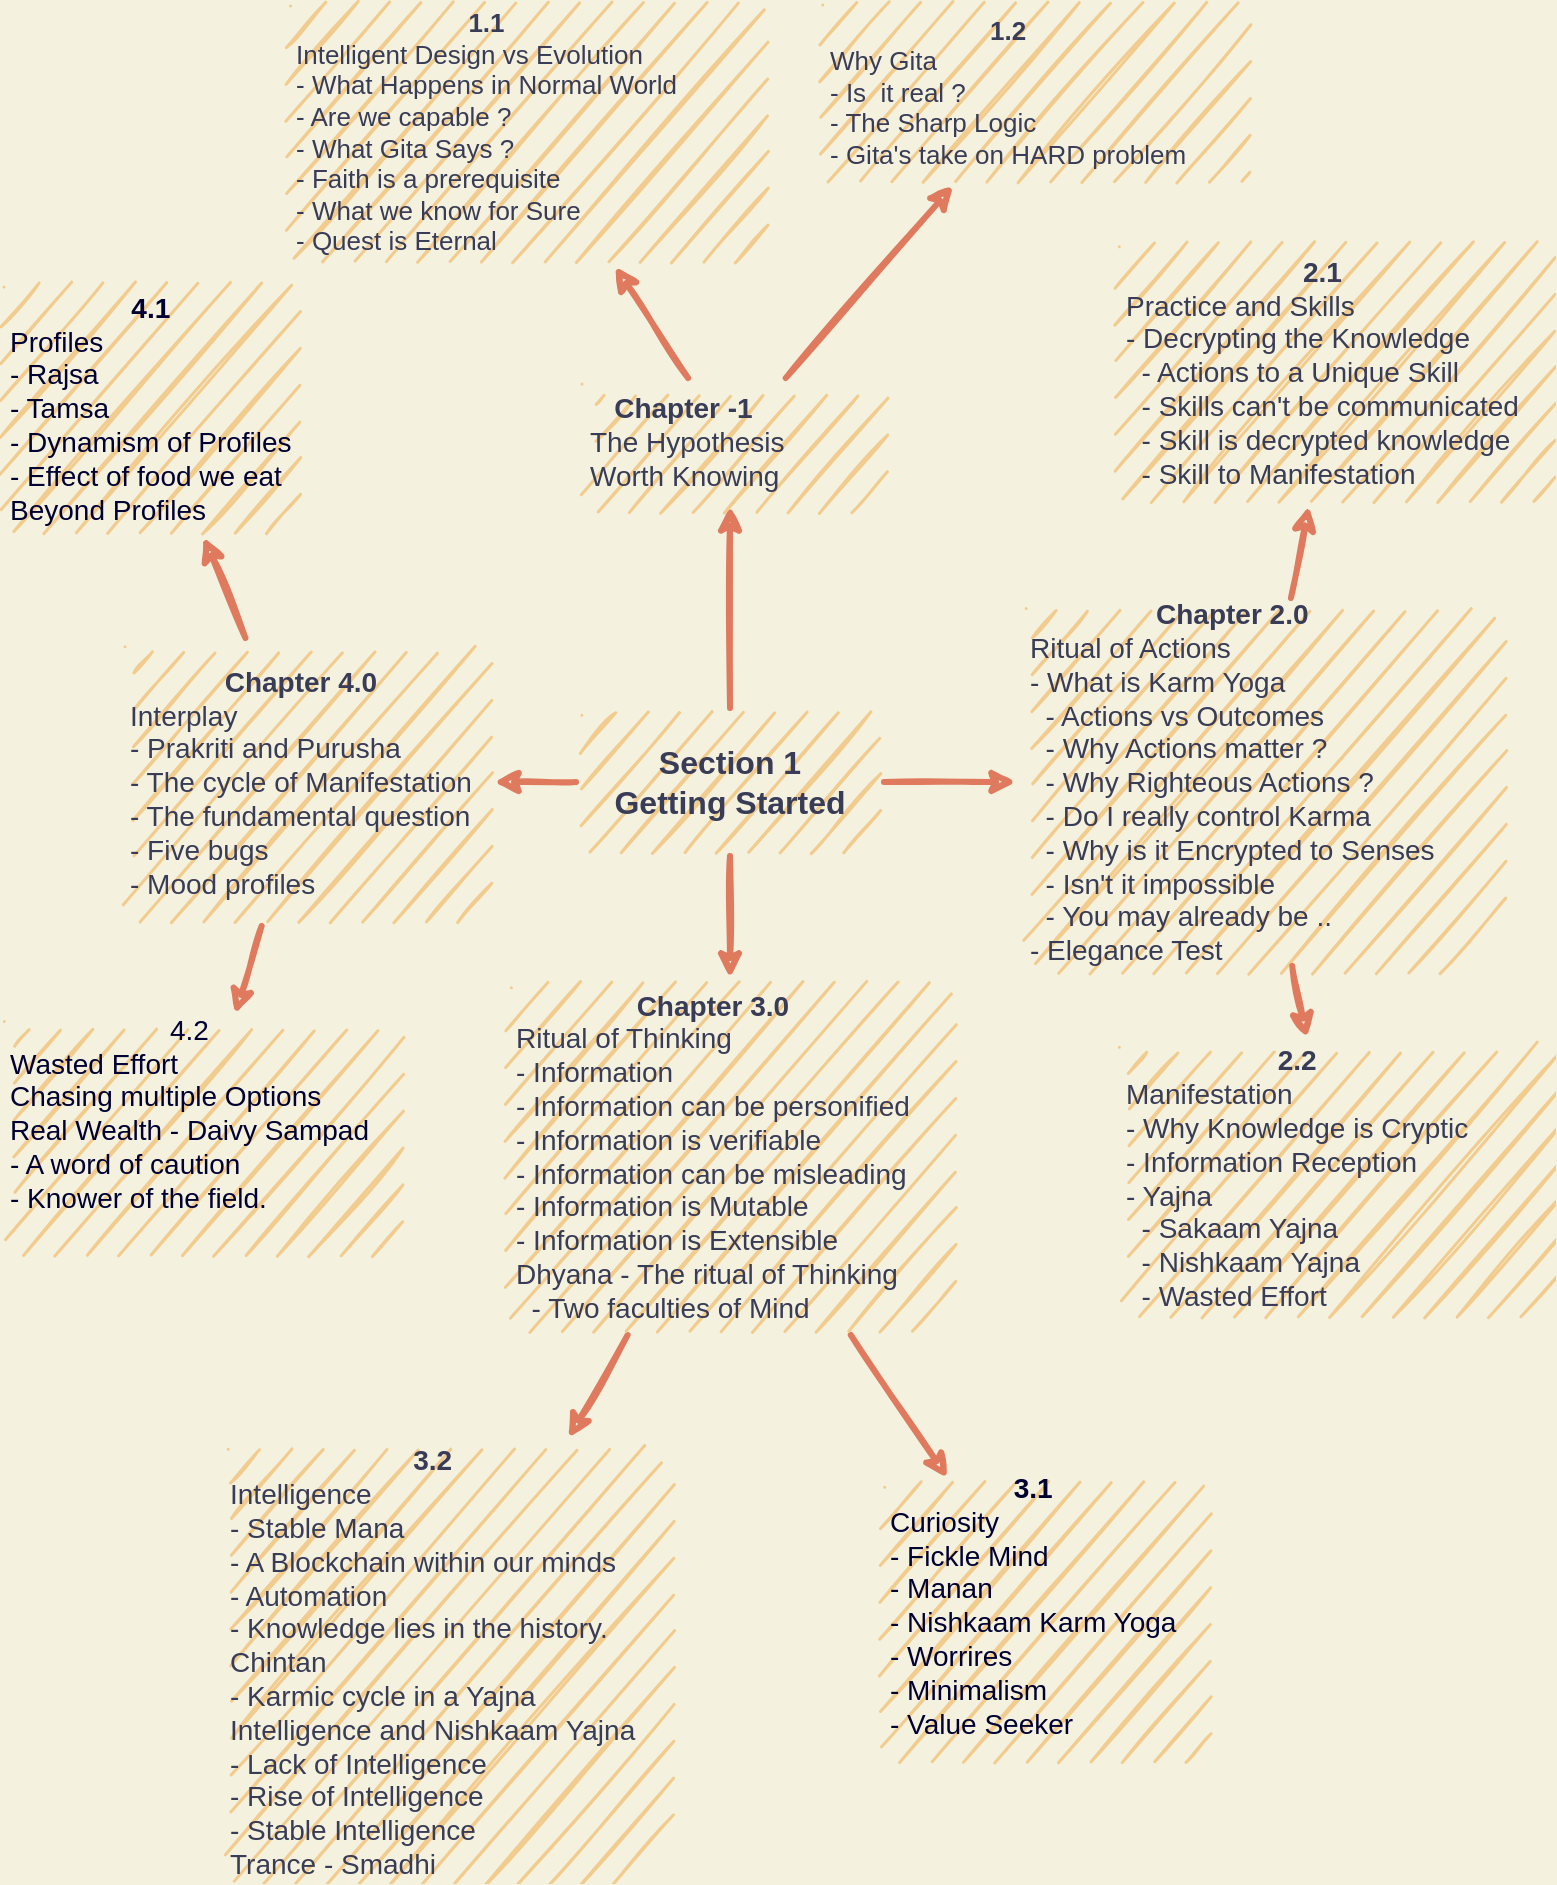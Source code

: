 <mxfile version="14.5.1" type="device" pages="2"><diagram id="6a731a19-8d31-9384-78a2-239565b7b9f0" name="gettingStarted"><mxGraphModel dx="942" dy="650" grid="1" gridSize="10" guides="1" tooltips="1" connect="1" arrows="1" fold="1" page="1" pageScale="1" pageWidth="827" pageHeight="1169" background="#F4F1DE" math="0" shadow="0"><root><mxCell id="0"/><mxCell id="1" parent="0"/><mxCell id="1745" value="" style="edgeStyle=none;rounded=0;jumpStyle=none;html=1;shadow=0;labelBackgroundColor=none;startArrow=none;startFill=0;endArrow=classic;endFill=1;jettySize=auto;orthogonalLoop=1;strokeColor=#E07A5F;strokeWidth=3;fontFamily=Helvetica;fontSize=16;fontColor=#393C56;spacing=5;sketch=1;" parent="1" source="1749" target="1764" edge="1"><mxGeometry relative="1" as="geometry"/></mxCell><mxCell id="1746" value="" style="edgeStyle=none;rounded=0;jumpStyle=none;html=1;shadow=0;labelBackgroundColor=none;startArrow=none;startFill=0;endArrow=classic;endFill=1;jettySize=auto;orthogonalLoop=1;strokeColor=#E07A5F;strokeWidth=3;fontFamily=Helvetica;fontSize=16;fontColor=#393C56;spacing=5;sketch=1;" parent="1" source="1749" target="1771" edge="1"><mxGeometry relative="1" as="geometry"/></mxCell><mxCell id="1747" value="" style="edgeStyle=none;rounded=0;jumpStyle=none;html=1;shadow=0;labelBackgroundColor=none;startArrow=none;startFill=0;endArrow=classic;endFill=1;jettySize=auto;orthogonalLoop=1;strokeColor=#E07A5F;strokeWidth=3;fontFamily=Helvetica;fontSize=16;fontColor=#393C56;spacing=5;sketch=1;" parent="1" source="1749" target="1760" edge="1"><mxGeometry relative="1" as="geometry"/></mxCell><mxCell id="1748" value="" style="edgeStyle=none;rounded=0;jumpStyle=none;html=1;shadow=0;labelBackgroundColor=none;startArrow=none;startFill=0;endArrow=classic;endFill=1;jettySize=auto;orthogonalLoop=1;strokeColor=#E07A5F;strokeWidth=3;fontFamily=Helvetica;fontSize=16;fontColor=#393C56;spacing=5;sketch=1;" parent="1" source="1749" target="1753" edge="1"><mxGeometry relative="1" as="geometry"/></mxCell><mxCell id="1749" value="Section 1&lt;br&gt;Getting Started" style="rounded=1;whiteSpace=wrap;html=1;shadow=0;labelBackgroundColor=none;strokeColor=none;strokeWidth=3;fillColor=#F2CC8F;fontFamily=Helvetica;fontSize=16;fontColor=#393C56;align=center;fontStyle=1;spacing=5;arcSize=7;perimeterSpacing=2;sketch=1;" parent="1" vertex="1"><mxGeometry x="320" y="375" width="150" height="70" as="geometry"/></mxCell><mxCell id="1750" value="" style="edgeStyle=none;rounded=1;jumpStyle=none;html=1;shadow=0;labelBackgroundColor=none;startArrow=none;startFill=0;jettySize=auto;orthogonalLoop=1;strokeColor=#E07A5F;strokeWidth=3;fontFamily=Helvetica;fontSize=14;fontColor=#393C56;spacing=5;fontStyle=1;fillColor=#F2CC8F;sketch=1;" parent="1" source="1753" target="1756" edge="1"><mxGeometry relative="1" as="geometry"/></mxCell><mxCell id="1752" value="" style="edgeStyle=none;rounded=1;jumpStyle=none;html=1;shadow=0;labelBackgroundColor=none;startArrow=none;startFill=0;jettySize=auto;orthogonalLoop=1;strokeColor=#E07A5F;strokeWidth=3;fontFamily=Helvetica;fontSize=14;fontColor=#393C56;spacing=5;fontStyle=1;fillColor=#F2CC8F;sketch=1;" parent="1" source="1753" target="1754" edge="1"><mxGeometry relative="1" as="geometry"/></mxCell><mxCell id="1753" value="&lt;div style=&quot;text-align: center&quot;&gt;&lt;span&gt;Chapter 4.0&lt;/span&gt;&lt;/div&gt;&lt;span style=&quot;font-weight: normal&quot;&gt;Interplay&lt;br&gt;- Prakriti and Purusha&lt;br&gt;- The cycle of Manifestation&lt;br&gt;- The fundamental question&lt;br&gt;- Five bugs&lt;br&gt;- Mood profiles&lt;br&gt;&lt;/span&gt;" style="rounded=1;whiteSpace=wrap;html=1;shadow=0;labelBackgroundColor=none;strokeColor=none;strokeWidth=3;fillColor=#F2CC8F;fontFamily=Helvetica;fontSize=14;fontColor=#393C56;align=left;spacing=5;fontStyle=1;arcSize=7;perimeterSpacing=2;sketch=1;" parent="1" vertex="1"><mxGeometry x="90" y="340" width="185" height="140" as="geometry"/></mxCell><mxCell id="1754" value="&lt;div style=&quot;text-align: center&quot;&gt;&lt;span style=&quot;color: rgb(0 , 0 , 51)&quot;&gt;4.2&lt;/span&gt;&lt;/div&gt;&lt;font color=&quot;#000033&quot;&gt;Wasted Effort&lt;br&gt;Chasing multiple Options&lt;br&gt;Real Wealth - Daivy Sampad&lt;br&gt;- A word of caution&lt;br&gt;- Knower of the field.&amp;nbsp;&lt;br&gt;&lt;br&gt;&lt;/font&gt;" style="rounded=1;whiteSpace=wrap;html=1;shadow=0;labelBackgroundColor=none;strokeColor=none;strokeWidth=3;fillColor=#F2CC8F;fontFamily=Helvetica;fontSize=14;fontColor=#393C56;align=left;spacing=5;fontStyle=0;arcSize=7;perimeterSpacing=2;sketch=1;" parent="1" vertex="1"><mxGeometry x="30" y="528" width="200" height="112.75" as="geometry"/></mxCell><mxCell id="1756" value="&lt;div style=&quot;text-align: center&quot;&gt;&lt;b style=&quot;color: rgb(0 , 0 , 51)&quot;&gt;4.1&lt;/b&gt;&lt;/div&gt;&lt;font color=&quot;#000033&quot;&gt;Profiles&lt;br&gt;- Rajsa&lt;br&gt;- Tamsa&lt;br&gt;- Dynamism of Profiles&lt;br&gt;- Effect of food we eat&lt;br&gt;Beyond Profiles&lt;br&gt;&lt;/font&gt;" style="rounded=1;whiteSpace=wrap;html=1;shadow=0;labelBackgroundColor=none;strokeColor=none;strokeWidth=3;fillColor=#F2CC8F;fontFamily=Helvetica;fontSize=14;fontColor=#393C56;align=left;spacing=5;fontStyle=0;arcSize=7;perimeterSpacing=2;sketch=1;" parent="1" vertex="1"><mxGeometry x="30" y="160" width="150" height="125.5" as="geometry"/></mxCell><mxCell id="1757" value="" style="edgeStyle=none;rounded=0;jumpStyle=none;html=1;shadow=0;labelBackgroundColor=none;startArrow=none;startFill=0;endArrow=classic;endFill=1;jettySize=auto;orthogonalLoop=1;strokeColor=#E07A5F;strokeWidth=3;fontFamily=Helvetica;fontSize=14;fontColor=#393C56;spacing=5;sketch=1;" parent="1" source="1760" target="1763" edge="1"><mxGeometry relative="1" as="geometry"/></mxCell><mxCell id="1759" value="" style="edgeStyle=none;rounded=0;jumpStyle=none;html=1;shadow=0;labelBackgroundColor=none;startArrow=none;startFill=0;endArrow=classic;endFill=1;jettySize=auto;orthogonalLoop=1;strokeColor=#E07A5F;strokeWidth=3;fontFamily=Helvetica;fontSize=14;fontColor=#393C56;spacing=5;sketch=1;" parent="1" source="1760" target="1761" edge="1"><mxGeometry relative="1" as="geometry"/></mxCell><mxCell id="1760" value="&lt;div style=&quot;text-align: center&quot;&gt;&lt;span&gt;Chapter 3.0&lt;/span&gt;&lt;/div&gt;&lt;span style=&quot;font-weight: normal&quot;&gt;Ritual of Thinking&lt;br&gt;- Information&lt;br&gt;- Information can be personified&lt;br&gt;- Information is verifiable&lt;br&gt;- Information can be misleading&lt;br&gt;- Information is Mutable&lt;br&gt;- Information is Extensible&lt;br&gt;Dhyana - The ritual of Thinking&lt;br&gt;&amp;nbsp; - Two faculties of Mind&lt;br&gt;&lt;/span&gt;" style="rounded=1;whiteSpace=wrap;html=1;shadow=0;labelBackgroundColor=none;strokeColor=none;strokeWidth=3;fillColor=#F2CC8F;fontFamily=Helvetica;fontSize=14;fontColor=#393C56;align=left;spacing=5;fontStyle=1;arcSize=7;perimeterSpacing=2;sketch=1;" parent="1" vertex="1"><mxGeometry x="282.5" y="510" width="225" height="174.5" as="geometry"/></mxCell><mxCell id="1761" value="&lt;div style=&quot;text-align: center&quot;&gt;&lt;span style=&quot;color: rgb(0 , 0 , 51)&quot;&gt;&lt;b&gt;3.1&lt;/b&gt;&lt;/span&gt;&lt;/div&gt;&lt;font color=&quot;#000033&quot;&gt;Curiosity&lt;br&gt;- Fickle Mind&lt;br&gt;- Manan&lt;br&gt;- Nishkaam Karm Yoga&lt;br&gt;- Worrires&lt;br&gt;- Minimalism&lt;br&gt;- Value Seeker&lt;br&gt;&lt;br&gt;&lt;/font&gt;" style="rounded=1;whiteSpace=wrap;html=1;shadow=0;labelBackgroundColor=none;strokeColor=none;strokeWidth=3;fillColor=#F2CC8F;fontFamily=Helvetica;fontSize=14;fontColor=#393C56;align=left;spacing=5;arcSize=7;perimeterSpacing=2;sketch=1;" parent="1" vertex="1"><mxGeometry x="470" y="760" width="165" height="140" as="geometry"/></mxCell><mxCell id="1763" value="&lt;div style=&quot;text-align: center&quot;&gt;&lt;span&gt;&lt;b&gt;3.2&lt;/b&gt;&lt;/span&gt;&lt;/div&gt;Intelligence&lt;br&gt;- Stable Mana&lt;br&gt;- A Blockchain within our minds&lt;br&gt;- Automation&lt;br&gt;- Knowledge lies in the history.&lt;br&gt;Chintan&lt;br&gt;- Karmic cycle in a Yajna&lt;br&gt;Intelligence and Nishkaam Yajna&lt;br&gt;- Lack of Intelligence&lt;br&gt;- Rise of Intelligence&lt;br&gt;- Stable Intelligence&lt;br&gt;Trance - Smadhi" style="rounded=1;whiteSpace=wrap;html=1;shadow=0;labelBackgroundColor=none;strokeColor=none;strokeWidth=3;fillColor=#F2CC8F;fontFamily=Helvetica;fontSize=14;align=left;spacing=5;arcSize=7;perimeterSpacing=2;fontColor=#393C56;sketch=1;" parent="1" vertex="1"><mxGeometry x="140" y="740" width="220" height="220" as="geometry"/></mxCell><mxCell id="1764" value="&lt;div style=&quot;text-align: center&quot;&gt;&lt;span&gt;Chapter -1&amp;nbsp;&lt;/span&gt;&lt;/div&gt;&lt;span style=&quot;font-weight: normal&quot;&gt;The Hypothesis&lt;br&gt;Worth Knowing&lt;/span&gt;" style="rounded=1;whiteSpace=wrap;html=1;shadow=0;labelBackgroundColor=none;strokeColor=none;strokeWidth=3;fillColor=#F2CC8F;fontFamily=Helvetica;fontSize=14;fontColor=#393C56;align=left;spacing=5;fontStyle=1;arcSize=7;perimeterSpacing=2;sketch=1;" parent="1" vertex="1"><mxGeometry x="320" y="210" width="150" height="60" as="geometry"/></mxCell><mxCell id="1765" value="&lt;div style=&quot;text-align: center&quot;&gt;&lt;span&gt;&lt;b&gt;1.2&lt;/b&gt;&lt;/span&gt;&lt;/div&gt;Why Gita&lt;br style=&quot;font-size: 13px&quot;&gt;- Is&amp;nbsp; it real ?&lt;br style=&quot;font-size: 13px&quot;&gt;- The Sharp Logic&lt;br style=&quot;font-size: 13px&quot;&gt;- Gita's take on HARD problem" style="rounded=1;whiteSpace=wrap;html=1;shadow=0;labelBackgroundColor=none;strokeColor=none;strokeWidth=3;fillColor=#F2CC8F;fontFamily=Helvetica;fontSize=13;align=left;spacing=5;arcSize=7;perimeterSpacing=2;fontColor=#393C56;sketch=1;" parent="1" vertex="1"><mxGeometry x="440" y="19.75" width="215" height="90" as="geometry"/></mxCell><mxCell id="1766" value="" style="edgeStyle=none;rounded=0;jumpStyle=none;html=1;shadow=0;labelBackgroundColor=none;startArrow=none;startFill=0;endArrow=classic;endFill=1;jettySize=auto;orthogonalLoop=1;strokeColor=#E07A5F;strokeWidth=3;fontFamily=Helvetica;fontSize=14;fontColor=#393C56;spacing=5;sketch=1;" parent="1" source="1764" target="1765" edge="1"><mxGeometry relative="1" as="geometry"/></mxCell><mxCell id="1769" value="&lt;div style=&quot;text-align: center&quot;&gt;&lt;span&gt;&lt;b&gt;1.1&lt;/b&gt;&lt;/span&gt;&lt;/div&gt;&lt;span style=&quot;font-size: 13px&quot;&gt;Intelligent Design vs Evolution&lt;/span&gt;&lt;br style=&quot;font-size: 13px&quot;&gt;&lt;span style=&quot;font-size: 13px&quot;&gt;- What Happens in Normal World&lt;/span&gt;&lt;br style=&quot;font-size: 13px&quot;&gt;&lt;span style=&quot;font-size: 13px&quot;&gt;- Are we capable ?&lt;/span&gt;&lt;br style=&quot;font-size: 13px&quot;&gt;&lt;span style=&quot;font-size: 13px&quot;&gt;- What Gita Says ?&lt;/span&gt;&lt;br style=&quot;font-size: 13px&quot;&gt;&lt;span style=&quot;font-size: 13px&quot;&gt;- Faith is a prerequisite&lt;/span&gt;&lt;br style=&quot;font-size: 13px&quot;&gt;&lt;span style=&quot;font-size: 13px&quot;&gt;- What we know for Sure&lt;/span&gt;&lt;br style=&quot;font-size: 13px&quot;&gt;&lt;span style=&quot;font-size: 13px&quot;&gt;- Quest is Eternal&lt;/span&gt;" style="rounded=1;whiteSpace=wrap;html=1;shadow=0;labelBackgroundColor=none;strokeColor=none;strokeWidth=3;fillColor=#F2CC8F;fontFamily=Helvetica;fontSize=13;align=left;spacing=5;arcSize=7;perimeterSpacing=2;fontColor=#393C56;sketch=1;" parent="1" vertex="1"><mxGeometry x="173" y="19.75" width="241" height="130.5" as="geometry"/></mxCell><mxCell id="1770" value="" style="edgeStyle=none;rounded=0;jumpStyle=none;html=1;shadow=0;labelBackgroundColor=none;startArrow=none;startFill=0;endArrow=classic;endFill=1;jettySize=auto;orthogonalLoop=1;strokeColor=#E07A5F;strokeWidth=3;fontFamily=Helvetica;fontSize=14;fontColor=#393C56;spacing=5;sketch=1;" parent="1" source="1764" target="1769" edge="1"><mxGeometry relative="1" as="geometry"/></mxCell><mxCell id="1771" value="&lt;div style=&quot;text-align: center&quot;&gt;&lt;span&gt;Chapter 2.0&lt;/span&gt;&lt;/div&gt;&lt;span style=&quot;font-weight: normal&quot;&gt;Ritual of Actions&lt;br&gt;- What is Karm Yoga&lt;br&gt;&amp;nbsp; - Actions vs Outcomes&lt;br&gt;&amp;nbsp; - Why Actions matter ?&lt;br&gt;&amp;nbsp; - Why Righteous Actions ?&lt;br&gt;&amp;nbsp; - Do I really control Karma&lt;br&gt;&amp;nbsp; - Why is it Encrypted to Senses&lt;br&gt;&amp;nbsp; - Isn't it impossible&lt;br&gt;&amp;nbsp; - You may already be ..&lt;br&gt;- Elegance Test&lt;/span&gt;" style="rounded=1;whiteSpace=wrap;html=1;shadow=0;labelBackgroundColor=none;strokeColor=none;strokeWidth=3;fillColor=#F2CC8F;fontFamily=Helvetica;fontSize=14;fontColor=#393C56;align=left;spacing=5;fontStyle=1;arcSize=7;perimeterSpacing=2;sketch=1;" parent="1" vertex="1"><mxGeometry x="540" y="320" width="235" height="180" as="geometry"/></mxCell><mxCell id="1772" value="&lt;div style=&quot;text-align: center&quot;&gt;&lt;span&gt;&lt;b&gt;2.2&lt;/b&gt;&lt;/span&gt;&lt;/div&gt;Manifestation&lt;br&gt;- Why Knowledge is Cryptic&lt;br&gt;- Information Reception&lt;br&gt;- Yajna&lt;br&gt;&amp;nbsp; - Sakaam Yajna&lt;br&gt;&amp;nbsp; - Nishkaam Yajna&lt;br&gt;&amp;nbsp; - Wasted Effort" style="rounded=1;whiteSpace=wrap;html=1;shadow=0;labelBackgroundColor=none;strokeColor=none;strokeWidth=3;fillColor=#F2CC8F;fontFamily=Helvetica;fontSize=14;align=left;spacing=5;fontStyle=0;arcSize=7;perimeterSpacing=2;fontColor=#393C56;sketch=1;" parent="1" vertex="1"><mxGeometry x="587.5" y="540" width="220" height="135.5" as="geometry"/></mxCell><mxCell id="1773" value="" style="edgeStyle=none;rounded=1;jumpStyle=none;html=1;shadow=0;labelBackgroundColor=none;startArrow=none;startFill=0;jettySize=auto;orthogonalLoop=1;strokeColor=#E07A5F;strokeWidth=3;fontFamily=Helvetica;fontSize=14;fontColor=#393C56;spacing=5;fontStyle=1;fillColor=#F2CC8F;sketch=1;" parent="1" source="1771" target="1772" edge="1"><mxGeometry relative="1" as="geometry"/></mxCell><mxCell id="1778" value="&lt;div style=&quot;text-align: center&quot;&gt;&lt;span&gt;&lt;b&gt;2.1&lt;/b&gt;&lt;/span&gt;&lt;/div&gt;Practice and Skills&lt;br&gt;- Decrypting the Knowledge&lt;br&gt;&amp;nbsp; - Actions to a Unique Skill&lt;br&gt;&amp;nbsp; - Skills can't be communicated&lt;br&gt;&amp;nbsp; - Skill is decrypted knowledge&lt;br&gt;&amp;nbsp; - Skill to Manifestation" style="rounded=1;whiteSpace=wrap;html=1;shadow=0;labelBackgroundColor=none;strokeColor=none;strokeWidth=3;fillColor=#F2CC8F;fontFamily=Helvetica;fontSize=14;align=left;spacing=5;fontStyle=0;arcSize=7;perimeterSpacing=2;fontColor=#393C56;sketch=1;" parent="1" vertex="1"><mxGeometry x="587.5" y="140" width="220" height="130" as="geometry"/></mxCell><mxCell id="1779" value="" style="edgeStyle=none;rounded=1;jumpStyle=none;html=1;shadow=0;labelBackgroundColor=none;startArrow=none;startFill=0;jettySize=auto;orthogonalLoop=1;strokeColor=#E07A5F;strokeWidth=3;fontFamily=Helvetica;fontSize=14;fontColor=#393C56;spacing=5;fontStyle=1;fillColor=#F2CC8F;sketch=1;" parent="1" source="1771" target="1778" edge="1"><mxGeometry relative="1" as="geometry"/></mxCell></root></mxGraphModel></diagram><diagram name="consciousness" id="dqUfrqPRvEIB1OuJSPX7"><mxGraphModel dx="1394" dy="650" grid="1" gridSize="10" guides="1" tooltips="1" connect="1" arrows="1" fold="1" page="1" pageScale="1" pageWidth="827" pageHeight="1169" background="#F4F1DE" math="0" shadow="0"><root><mxCell id="LLD8bbqqEnvG10kigtJR-0"/><mxCell id="LLD8bbqqEnvG10kigtJR-1" parent="LLD8bbqqEnvG10kigtJR-0"/><mxCell id="LLD8bbqqEnvG10kigtJR-2" value="" style="edgeStyle=none;rounded=0;jumpStyle=none;html=1;shadow=0;labelBackgroundColor=none;startArrow=none;startFill=0;endArrow=classic;endFill=1;jettySize=auto;orthogonalLoop=1;strokeColor=#E07A5F;strokeWidth=3;fontFamily=Helvetica;fontSize=16;fontColor=#393C56;spacing=5;sketch=1;" parent="LLD8bbqqEnvG10kigtJR-1" source="LLD8bbqqEnvG10kigtJR-6" target="LLD8bbqqEnvG10kigtJR-17" edge="1"><mxGeometry relative="1" as="geometry"/></mxCell><mxCell id="LLD8bbqqEnvG10kigtJR-3" value="" style="edgeStyle=none;rounded=0;jumpStyle=none;html=1;shadow=0;labelBackgroundColor=none;startArrow=none;startFill=0;endArrow=classic;endFill=1;jettySize=auto;orthogonalLoop=1;strokeColor=#E07A5F;strokeWidth=3;fontFamily=Helvetica;fontSize=16;fontColor=#393C56;spacing=5;sketch=1;" parent="LLD8bbqqEnvG10kigtJR-1" source="LLD8bbqqEnvG10kigtJR-6" target="LLD8bbqqEnvG10kigtJR-22" edge="1"><mxGeometry relative="1" as="geometry"/></mxCell><mxCell id="LLD8bbqqEnvG10kigtJR-4" value="" style="edgeStyle=none;rounded=0;jumpStyle=none;html=1;shadow=0;labelBackgroundColor=none;startArrow=none;startFill=0;endArrow=classic;endFill=1;jettySize=auto;orthogonalLoop=1;strokeColor=#E07A5F;strokeWidth=3;fontFamily=Helvetica;fontSize=16;fontColor=#393C56;spacing=5;sketch=1;" parent="LLD8bbqqEnvG10kigtJR-1" source="LLD8bbqqEnvG10kigtJR-6" target="LLD8bbqqEnvG10kigtJR-14" edge="1"><mxGeometry relative="1" as="geometry"/></mxCell><mxCell id="LLD8bbqqEnvG10kigtJR-6" value="Consciousness" style="rounded=1;whiteSpace=wrap;html=1;shadow=0;labelBackgroundColor=none;strokeColor=none;strokeWidth=3;fillColor=#F2CC8F;fontFamily=Helvetica;fontSize=16;fontColor=#393C56;align=center;fontStyle=1;spacing=5;arcSize=7;perimeterSpacing=2;sketch=1;" parent="LLD8bbqqEnvG10kigtJR-1" vertex="1"><mxGeometry x="320" y="375" width="150" height="70" as="geometry"/></mxCell><mxCell id="LLD8bbqqEnvG10kigtJR-12" value="" style="edgeStyle=none;rounded=0;jumpStyle=none;html=1;shadow=0;labelBackgroundColor=none;startArrow=none;startFill=0;endArrow=classic;endFill=1;jettySize=auto;orthogonalLoop=1;strokeColor=#E07A5F;strokeWidth=3;fontFamily=Helvetica;fontSize=14;fontColor=#393C56;spacing=5;sketch=1;" parent="LLD8bbqqEnvG10kigtJR-1" source="LLD8bbqqEnvG10kigtJR-14" target="LLD8bbqqEnvG10kigtJR-16" edge="1"><mxGeometry relative="1" as="geometry"/></mxCell><mxCell id="LLD8bbqqEnvG10kigtJR-13" value="" style="edgeStyle=none;rounded=0;jumpStyle=none;html=1;shadow=0;labelBackgroundColor=none;startArrow=none;startFill=0;endArrow=classic;endFill=1;jettySize=auto;orthogonalLoop=1;strokeColor=#E07A5F;strokeWidth=3;fontFamily=Helvetica;fontSize=14;fontColor=#393C56;spacing=5;sketch=1;" parent="LLD8bbqqEnvG10kigtJR-1" source="LLD8bbqqEnvG10kigtJR-14" target="LLD8bbqqEnvG10kigtJR-15" edge="1"><mxGeometry relative="1" as="geometry"/></mxCell><mxCell id="LLD8bbqqEnvG10kigtJR-14" value="&lt;div style=&quot;text-align: center&quot;&gt;&lt;span&gt;Chapter 7.0&lt;/span&gt;&lt;/div&gt;&lt;div style=&quot;text-align: center&quot;&gt;&lt;span&gt;Change&lt;/span&gt;&lt;/div&gt;&lt;div&gt;&lt;span style=&quot;font-weight: normal&quot;&gt;Why change is eternal&lt;/span&gt;&lt;/div&gt;&lt;div&gt;&lt;span style=&quot;font-weight: normal&quot;&gt;Back to Reincarnation.&lt;/span&gt;&lt;/div&gt;&lt;span style=&quot;font-weight: normal&quot;&gt;&lt;br&gt;&lt;/span&gt;" style="rounded=1;whiteSpace=wrap;html=1;shadow=0;labelBackgroundColor=none;strokeColor=none;strokeWidth=3;fillColor=#F2CC8F;fontFamily=Helvetica;fontSize=14;fontColor=#393C56;align=left;spacing=5;fontStyle=1;arcSize=7;perimeterSpacing=2;sketch=1;" parent="LLD8bbqqEnvG10kigtJR-1" vertex="1"><mxGeometry x="190" y="510" width="190" height="90" as="geometry"/></mxCell><mxCell id="LLD8bbqqEnvG10kigtJR-15" value="&lt;div style=&quot;text-align: center&quot;&gt;&lt;font color=&quot;#000033&quot;&gt;&lt;b&gt;7.1&lt;/b&gt;&lt;/font&gt;&lt;/div&gt;&lt;div style=&quot;text-align: center&quot;&gt;&lt;font color=&quot;#000033&quot;&gt;&lt;b&gt;Eons&lt;/b&gt;&lt;/font&gt;&lt;/div&gt;&lt;font color=&quot;#000033&quot;&gt;The four stages of a Yajna.&lt;br&gt;Kalpa - The four faces of Bramha&lt;br&gt;Awakening&lt;br&gt;&lt;/font&gt;" style="rounded=1;whiteSpace=wrap;html=1;shadow=0;labelBackgroundColor=none;strokeColor=none;strokeWidth=3;fillColor=#F2CC8F;fontFamily=Helvetica;fontSize=14;fontColor=#393C56;align=left;spacing=5;arcSize=7;perimeterSpacing=2;sketch=1;" parent="LLD8bbqqEnvG10kigtJR-1" vertex="1"><mxGeometry x="43.75" y="650" width="226.25" height="100" as="geometry"/></mxCell><mxCell id="LLD8bbqqEnvG10kigtJR-16" value="&lt;div style=&quot;text-align: center&quot;&gt;&lt;span&gt;&lt;b&gt;7.2&lt;/b&gt;&lt;/span&gt;&lt;/div&gt;&lt;div style=&quot;text-align: center&quot;&gt;&lt;b&gt;Time&lt;/b&gt;&lt;/div&gt;&lt;div&gt;The Endless Wait.&lt;/div&gt;&lt;div&gt;Actions and Time.&lt;/div&gt;&lt;div&gt;Linear perspective&lt;/div&gt;&lt;div&gt;Does it matter ?&lt;/div&gt;" style="rounded=1;whiteSpace=wrap;html=1;shadow=0;labelBackgroundColor=none;strokeColor=none;strokeWidth=3;fillColor=#F2CC8F;fontFamily=Helvetica;fontSize=14;align=left;spacing=5;arcSize=7;perimeterSpacing=2;fontColor=#393C56;sketch=1;" parent="LLD8bbqqEnvG10kigtJR-1" vertex="1"><mxGeometry x="43.75" y="330" width="140" height="110" as="geometry"/></mxCell><mxCell id="LLD8bbqqEnvG10kigtJR-17" value="&lt;div style=&quot;text-align: center&quot;&gt;&lt;span&gt;Chapter -5&amp;nbsp;&lt;/span&gt;&lt;/div&gt;&lt;span style=&quot;font-weight: normal&quot;&gt;Internal Strength&lt;/span&gt;&lt;br&gt;&lt;span style=&quot;font-weight: normal&quot;&gt;Orientation&amp;nbsp;&lt;/span&gt;&lt;br&gt;&lt;span style=&quot;font-weight: normal&quot;&gt;Game vs a Book&lt;/span&gt;&lt;br&gt;&lt;span style=&quot;font-weight: normal&quot;&gt;Competition&lt;/span&gt;&lt;br&gt;&lt;span style=&quot;font-weight: normal&quot;&gt;Organization&lt;/span&gt;&lt;br&gt;&lt;span style=&quot;font-weight: normal&quot;&gt;Race&lt;/span&gt;&lt;br&gt;&lt;span style=&quot;font-weight: normal&quot;&gt;Frames and Facade&lt;/span&gt;&lt;br&gt;The Spin&lt;br&gt;&lt;span style=&quot;font-weight: normal&quot;&gt;Energy for Actions&lt;/span&gt;&lt;br&gt;&lt;span style=&quot;font-weight: normal&quot;&gt;Chakra&lt;/span&gt;&lt;br&gt;&lt;span style=&quot;font-weight: normal&quot;&gt;Hath Yoga&lt;/span&gt;" style="rounded=1;whiteSpace=wrap;html=1;shadow=0;labelBackgroundColor=none;strokeColor=none;strokeWidth=3;fillColor=#F2CC8F;fontFamily=Helvetica;fontSize=14;fontColor=#393C56;align=left;spacing=5;fontStyle=1;arcSize=7;perimeterSpacing=2;sketch=1;" parent="LLD8bbqqEnvG10kigtJR-1" vertex="1"><mxGeometry x="320" y="120" width="150" height="210" as="geometry"/></mxCell><mxCell id="LLD8bbqqEnvG10kigtJR-18" value="&lt;div style=&quot;text-align: center&quot;&gt;&lt;span&gt;&lt;b&gt;5.2&lt;/b&gt;&lt;/span&gt;&lt;/div&gt;&lt;div style=&quot;text-align: center&quot;&gt;&lt;span&gt;&lt;b&gt;Duality&lt;/b&gt;&lt;/span&gt;&lt;/div&gt;Doubt&lt;br style=&quot;font-size: 13px&quot;&gt;Duality and Actions&lt;br&gt;Faith and Reason&lt;br&gt;What actions ?&lt;br&gt;Identity.&lt;br&gt;Fear.&lt;br&gt;Duality as per Hath Yoga" style="rounded=1;whiteSpace=wrap;html=1;shadow=0;labelBackgroundColor=none;strokeColor=none;strokeWidth=3;fillColor=#F2CC8F;fontFamily=Helvetica;fontSize=13;align=left;spacing=5;arcSize=7;perimeterSpacing=2;fontColor=#393C56;sketch=1;" parent="LLD8bbqqEnvG10kigtJR-1" vertex="1"><mxGeometry x="555" y="40" width="180" height="130" as="geometry"/></mxCell><mxCell id="LLD8bbqqEnvG10kigtJR-19" value="" style="edgeStyle=none;rounded=0;jumpStyle=none;html=1;shadow=0;labelBackgroundColor=none;startArrow=none;startFill=0;endArrow=classic;endFill=1;jettySize=auto;orthogonalLoop=1;strokeColor=#E07A5F;strokeWidth=3;fontFamily=Helvetica;fontSize=14;fontColor=#393C56;spacing=5;sketch=1;" parent="LLD8bbqqEnvG10kigtJR-1" source="LLD8bbqqEnvG10kigtJR-17" target="LLD8bbqqEnvG10kigtJR-18" edge="1"><mxGeometry relative="1" as="geometry"/></mxCell><mxCell id="LLD8bbqqEnvG10kigtJR-20" value="&lt;div style=&quot;text-align: center&quot;&gt;&lt;span&gt;&lt;b&gt;5.1&lt;/b&gt;&lt;/span&gt;&lt;/div&gt;&lt;div style=&quot;text-align: center&quot;&gt;&lt;span&gt;&lt;b&gt;Senses&lt;/b&gt;&lt;/span&gt;&lt;/div&gt;Senses&lt;br style=&quot;font-size: 13px&quot;&gt;&lt;span style=&quot;font-size: 13px&quot;&gt;- Vritti , Dhriti, Dharna, Dhyana&lt;/span&gt;&lt;br style=&quot;font-size: 13px&quot;&gt;&lt;span style=&quot;font-size: 13px&quot;&gt;-&amp;nbsp; A book v/s a movie&lt;br&gt;-&amp;nbsp; Five elements - five senses&lt;br&gt;- Sensory Overload.&lt;br&gt;- Senses as a Service&lt;br&gt;- Communication&lt;br&gt;- Art&lt;br&gt;- Silence&lt;br&gt;Hath Yoga&lt;br&gt;Mentor&lt;br&gt;&lt;/span&gt;" style="rounded=1;whiteSpace=wrap;html=1;shadow=0;labelBackgroundColor=none;strokeColor=none;strokeWidth=3;fillColor=#F2CC8F;fontFamily=Helvetica;fontSize=13;align=left;spacing=5;arcSize=7;perimeterSpacing=2;fontColor=#393C56;sketch=1;" parent="LLD8bbqqEnvG10kigtJR-1" vertex="1"><mxGeometry x="40" y="40" width="200" height="210" as="geometry"/></mxCell><mxCell id="LLD8bbqqEnvG10kigtJR-21" value="" style="edgeStyle=none;rounded=0;jumpStyle=none;html=1;shadow=0;labelBackgroundColor=none;startArrow=none;startFill=0;endArrow=classic;endFill=1;jettySize=auto;orthogonalLoop=1;strokeColor=#E07A5F;strokeWidth=3;fontFamily=Helvetica;fontSize=14;fontColor=#393C56;spacing=5;sketch=1;" parent="LLD8bbqqEnvG10kigtJR-1" source="LLD8bbqqEnvG10kigtJR-17" target="LLD8bbqqEnvG10kigtJR-20" edge="1"><mxGeometry relative="1" as="geometry"/></mxCell><mxCell id="LLD8bbqqEnvG10kigtJR-22" value="&lt;div style=&quot;text-align: center&quot;&gt;&lt;span&gt;Chapter 6.0&lt;/span&gt;&lt;/div&gt;The Universal Sandbox&lt;br&gt;&lt;span style=&quot;font-weight: normal&quot;&gt;&amp;nbsp;- The ultimate compute&lt;/span&gt;&lt;br&gt;&lt;span style=&quot;font-weight: normal&quot;&gt;&amp;nbsp; - Who is Krishna ?&lt;/span&gt;&lt;br&gt;&lt;span style=&quot;font-weight: normal&quot;&gt;&amp;nbsp; - Distributed and Federated.&lt;/span&gt;&lt;br&gt;&lt;span style=&quot;font-weight: normal&quot;&gt;&amp;nbsp;Anuraga&lt;/span&gt;&lt;br&gt;&lt;span style=&quot;font-weight: normal&quot;&gt;&amp;nbsp; - Who am I ?&lt;/span&gt;&lt;br&gt;&lt;span style=&quot;font-weight: normal&quot;&gt;&amp;nbsp;&lt;/span&gt;" style="rounded=1;whiteSpace=wrap;html=1;shadow=0;labelBackgroundColor=none;strokeColor=none;strokeWidth=3;fillColor=#F2CC8F;fontFamily=Helvetica;fontSize=14;fontColor=#393C56;align=left;spacing=5;fontStyle=1;arcSize=7;perimeterSpacing=2;sketch=1;" parent="LLD8bbqqEnvG10kigtJR-1" vertex="1"><mxGeometry x="460" y="510" width="240" height="130" as="geometry"/></mxCell><mxCell id="LLD8bbqqEnvG10kigtJR-23" value="&lt;div style=&quot;text-align: center&quot;&gt;&lt;span&gt;&lt;b&gt;6.2&lt;/b&gt;&lt;/span&gt;&lt;/div&gt;&lt;div style=&quot;text-align: center&quot;&gt;&lt;span&gt;&lt;b&gt;Rules of the Game&lt;/b&gt;&lt;/span&gt;&lt;/div&gt;Survival First&lt;br&gt;Pleasures&lt;br&gt;The cost of&amp;nbsp; the Playground&lt;br&gt;" style="rounded=1;whiteSpace=wrap;html=1;shadow=0;labelBackgroundColor=none;strokeColor=none;strokeWidth=3;fillColor=#F2CC8F;fontFamily=Helvetica;fontSize=14;align=left;spacing=5;fontStyle=0;arcSize=7;perimeterSpacing=2;fontColor=#393C56;sketch=1;" parent="LLD8bbqqEnvG10kigtJR-1" vertex="1"><mxGeometry x="600" y="670" width="210" height="95.5" as="geometry"/></mxCell><mxCell id="LLD8bbqqEnvG10kigtJR-24" value="" style="edgeStyle=none;rounded=1;jumpStyle=none;html=1;shadow=0;labelBackgroundColor=none;startArrow=none;startFill=0;jettySize=auto;orthogonalLoop=1;strokeColor=#E07A5F;strokeWidth=3;fontFamily=Helvetica;fontSize=14;fontColor=#393C56;spacing=5;fontStyle=1;fillColor=#F2CC8F;sketch=1;" parent="LLD8bbqqEnvG10kigtJR-1" source="LLD8bbqqEnvG10kigtJR-22" target="LLD8bbqqEnvG10kigtJR-23" edge="1"><mxGeometry relative="1" as="geometry"/></mxCell><mxCell id="LLD8bbqqEnvG10kigtJR-25" value="&lt;div style=&quot;text-align: center&quot;&gt;&lt;span&gt;&lt;b&gt;6.1&lt;/b&gt;&lt;/span&gt;&lt;/div&gt;&lt;div style=&quot;text-align: center&quot;&gt;&lt;span&gt;&lt;b&gt;Hello World&lt;/b&gt;&lt;/span&gt;&lt;/div&gt;The Simple Actions Language.&lt;br&gt;Karma and Yajna&lt;br&gt;&amp;nbsp;Where does the knowledge live ?&lt;br&gt;&amp;nbsp;Templates and Expectations.&lt;br&gt;&amp;nbsp;Helloworld App.&amp;nbsp;" style="rounded=1;whiteSpace=wrap;html=1;shadow=0;labelBackgroundColor=none;strokeColor=none;strokeWidth=3;fillColor=#F2CC8F;fontFamily=Helvetica;fontSize=14;align=left;spacing=5;fontStyle=0;arcSize=7;perimeterSpacing=2;fontColor=#393C56;sketch=1;" parent="LLD8bbqqEnvG10kigtJR-1" vertex="1"><mxGeometry x="570" y="310" width="220" height="130" as="geometry"/></mxCell><mxCell id="LLD8bbqqEnvG10kigtJR-26" value="" style="edgeStyle=none;rounded=1;jumpStyle=none;html=1;shadow=0;labelBackgroundColor=none;startArrow=none;startFill=0;jettySize=auto;orthogonalLoop=1;strokeColor=#E07A5F;strokeWidth=3;fontFamily=Helvetica;fontSize=14;fontColor=#393C56;spacing=5;fontStyle=1;fillColor=#F2CC8F;sketch=1;" parent="LLD8bbqqEnvG10kigtJR-1" source="LLD8bbqqEnvG10kigtJR-22" target="LLD8bbqqEnvG10kigtJR-25" edge="1"><mxGeometry relative="1" as="geometry"/></mxCell></root></mxGraphModel></diagram></mxfile>